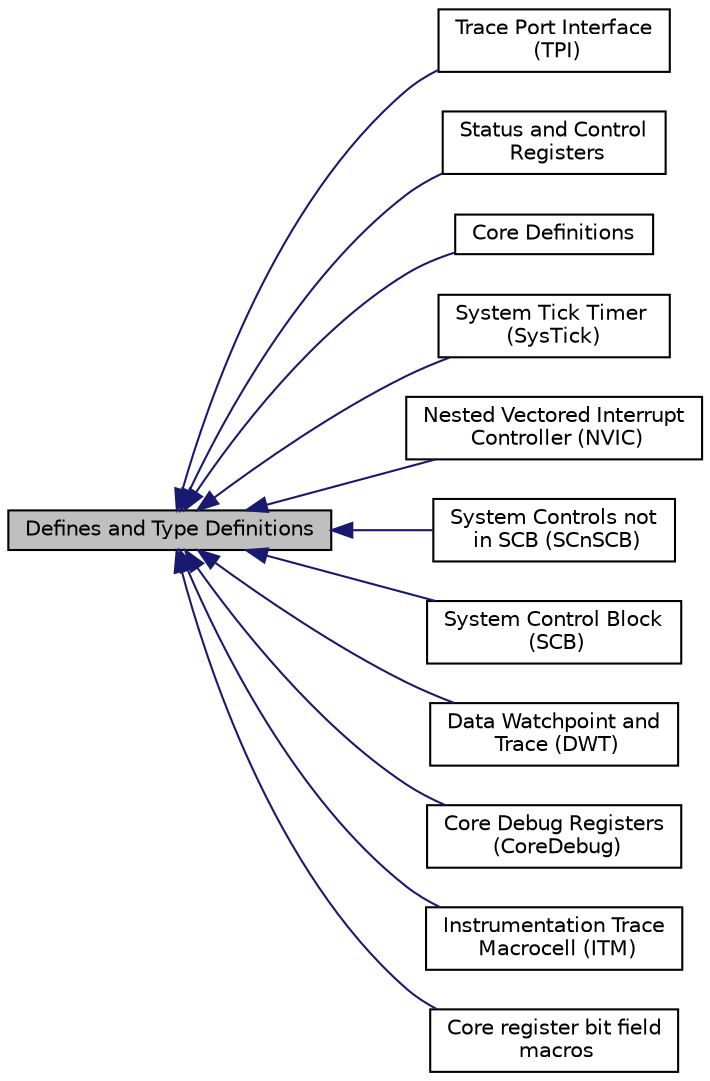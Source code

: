 digraph "Defines and Type Definitions"
{
  edge [fontname="Helvetica",fontsize="10",labelfontname="Helvetica",labelfontsize="10"];
  node [fontname="Helvetica",fontsize="10",shape=record];
  rankdir=LR;
  Node8 [label="Trace Port Interface\l (TPI)",height=0.2,width=0.4,color="black", fillcolor="white", style="filled",URL="$d7/df6/group__CMSIS__TPI.html",tooltip="Type definitions for the Trace Port Interface (TPI) "];
  Node1 [label="Status and Control\l Registers",height=0.2,width=0.4,color="black", fillcolor="white", style="filled",URL="$d5/dea/group__CMSIS__CORE.html",tooltip="Core Register type definitions. "];
  Node11 [label="Core Definitions",height=0.2,width=0.4,color="black", fillcolor="white", style="filled",URL="$d7/d12/group__CMSIS__core__base.html",tooltip="Definitions for base addresses, unions, and structures. "];
  Node5 [label="System Tick Timer \l(SysTick)",height=0.2,width=0.4,color="black", fillcolor="white", style="filled",URL="$d3/d5e/group__CMSIS__SysTick.html",tooltip="Type definitions for the System Timer Registers. "];
  Node2 [label="Nested Vectored Interrupt\l Controller (NVIC)",height=0.2,width=0.4,color="black", fillcolor="white", style="filled",URL="$d1/dfe/group__CMSIS__NVIC.html",tooltip="Type definitions for the NVIC Registers. "];
  Node4 [label="System Controls not\l in SCB (SCnSCB)",height=0.2,width=0.4,color="black", fillcolor="white", style="filled",URL="$d6/d64/group__CMSIS__SCnSCB.html",tooltip="Type definitions for the System Control and ID Register not in the SCB. "];
  Node3 [label="System Control Block\l (SCB)",height=0.2,width=0.4,color="black", fillcolor="white", style="filled",URL="$dd/d30/group__CMSIS__SCB.html",tooltip="Type definitions for the System Control Block Registers. "];
  Node7 [label="Data Watchpoint and\l Trace (DWT)",height=0.2,width=0.4,color="black", fillcolor="white", style="filled",URL="$d9/db3/group__CMSIS__DWT.html",tooltip="Type definitions for the Data Watchpoint and Trace (DWT) "];
  Node9 [label="Core Debug Registers\l (CoreDebug)",height=0.2,width=0.4,color="black", fillcolor="white", style="filled",URL="$d1/d4e/group__CMSIS__CoreDebug.html",tooltip="Type definitions for the Core Debug Registers. "];
  Node6 [label="Instrumentation Trace\l Macrocell (ITM)",height=0.2,width=0.4,color="black", fillcolor="white", style="filled",URL="$d7/d2e/group__CMSIS__ITM.html",tooltip="Type definitions for the Instrumentation Trace Macrocell (ITM) "];
  Node0 [label="Defines and Type Definitions",height=0.2,width=0.4,color="black", fillcolor="grey75", style="filled" fontcolor="black"];
  Node10 [label="Core register bit field\l macros",height=0.2,width=0.4,color="black", fillcolor="white", style="filled",URL="$dc/db4/group__CMSIS__core__bitfield.html",tooltip="Macros for use with bit field definitions (xxx_Pos, xxx_Msk). "];
  Node0->Node1 [shape=plaintext, color="midnightblue", dir="back", style="solid"];
  Node0->Node2 [shape=plaintext, color="midnightblue", dir="back", style="solid"];
  Node0->Node3 [shape=plaintext, color="midnightblue", dir="back", style="solid"];
  Node0->Node4 [shape=plaintext, color="midnightblue", dir="back", style="solid"];
  Node0->Node5 [shape=plaintext, color="midnightblue", dir="back", style="solid"];
  Node0->Node6 [shape=plaintext, color="midnightblue", dir="back", style="solid"];
  Node0->Node7 [shape=plaintext, color="midnightblue", dir="back", style="solid"];
  Node0->Node8 [shape=plaintext, color="midnightblue", dir="back", style="solid"];
  Node0->Node9 [shape=plaintext, color="midnightblue", dir="back", style="solid"];
  Node0->Node10 [shape=plaintext, color="midnightblue", dir="back", style="solid"];
  Node0->Node11 [shape=plaintext, color="midnightblue", dir="back", style="solid"];
}
